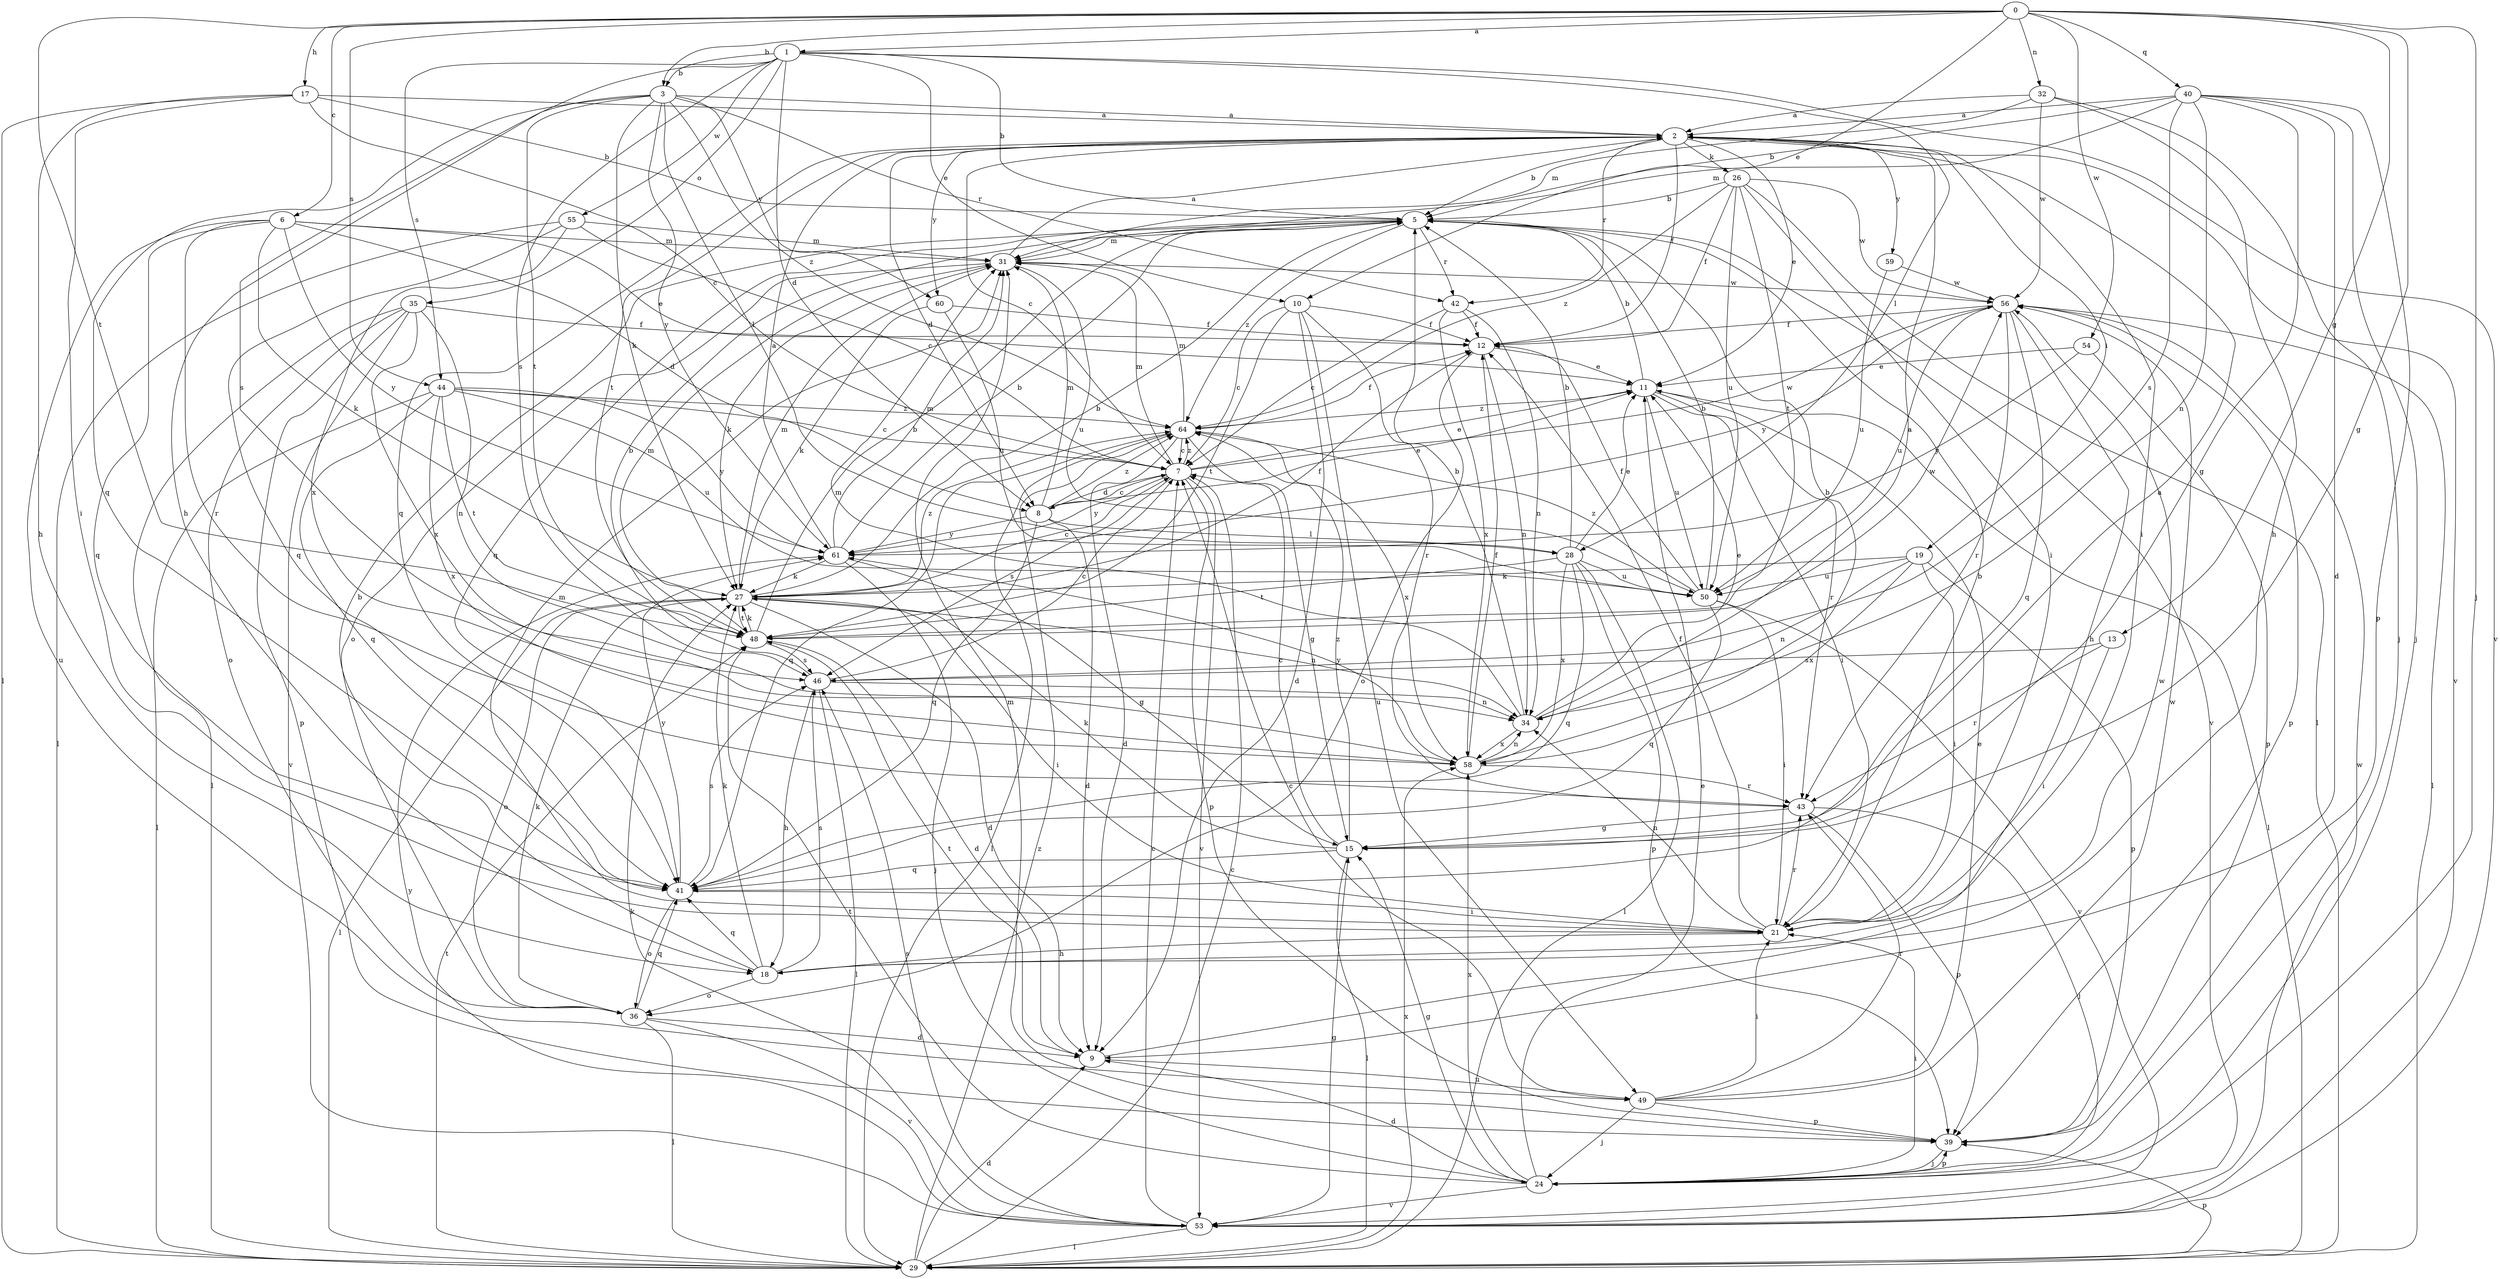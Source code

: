 strict digraph  {
0;
1;
2;
3;
5;
6;
7;
8;
9;
10;
11;
12;
13;
15;
17;
18;
19;
21;
24;
26;
27;
28;
29;
31;
32;
34;
35;
36;
39;
40;
41;
42;
43;
44;
46;
48;
49;
50;
53;
54;
55;
56;
58;
59;
60;
61;
64;
0 -> 1  [label=a];
0 -> 3  [label=b];
0 -> 6  [label=c];
0 -> 10  [label=e];
0 -> 13  [label=g];
0 -> 15  [label=g];
0 -> 17  [label=h];
0 -> 24  [label=j];
0 -> 32  [label=n];
0 -> 40  [label=q];
0 -> 44  [label=s];
0 -> 48  [label=t];
0 -> 54  [label=w];
1 -> 3  [label=b];
1 -> 5  [label=b];
1 -> 8  [label=d];
1 -> 10  [label=e];
1 -> 18  [label=h];
1 -> 28  [label=l];
1 -> 35  [label=o];
1 -> 44  [label=s];
1 -> 46  [label=s];
1 -> 53  [label=v];
1 -> 55  [label=w];
2 -> 5  [label=b];
2 -> 7  [label=c];
2 -> 8  [label=d];
2 -> 11  [label=e];
2 -> 12  [label=f];
2 -> 19  [label=i];
2 -> 21  [label=i];
2 -> 26  [label=k];
2 -> 41  [label=q];
2 -> 42  [label=r];
2 -> 48  [label=t];
2 -> 53  [label=v];
2 -> 59  [label=y];
2 -> 60  [label=y];
3 -> 2  [label=a];
3 -> 27  [label=k];
3 -> 28  [label=l];
3 -> 41  [label=q];
3 -> 42  [label=r];
3 -> 46  [label=s];
3 -> 48  [label=t];
3 -> 60  [label=y];
3 -> 61  [label=y];
3 -> 64  [label=z];
5 -> 31  [label=m];
5 -> 41  [label=q];
5 -> 42  [label=r];
5 -> 53  [label=v];
5 -> 64  [label=z];
6 -> 8  [label=d];
6 -> 11  [label=e];
6 -> 27  [label=k];
6 -> 31  [label=m];
6 -> 41  [label=q];
6 -> 43  [label=r];
6 -> 49  [label=u];
6 -> 61  [label=y];
7 -> 8  [label=d];
7 -> 11  [label=e];
7 -> 31  [label=m];
7 -> 39  [label=p];
7 -> 46  [label=s];
7 -> 53  [label=v];
7 -> 56  [label=w];
7 -> 61  [label=y];
7 -> 64  [label=z];
8 -> 7  [label=c];
8 -> 9  [label=d];
8 -> 11  [label=e];
8 -> 28  [label=l];
8 -> 31  [label=m];
8 -> 41  [label=q];
8 -> 61  [label=y];
8 -> 64  [label=z];
9 -> 48  [label=t];
9 -> 49  [label=u];
9 -> 56  [label=w];
10 -> 7  [label=c];
10 -> 9  [label=d];
10 -> 12  [label=f];
10 -> 43  [label=r];
10 -> 48  [label=t];
10 -> 49  [label=u];
11 -> 5  [label=b];
11 -> 21  [label=i];
11 -> 29  [label=l];
11 -> 43  [label=r];
11 -> 50  [label=u];
11 -> 64  [label=z];
12 -> 11  [label=e];
12 -> 34  [label=n];
12 -> 36  [label=o];
13 -> 21  [label=i];
13 -> 43  [label=r];
13 -> 46  [label=s];
15 -> 2  [label=a];
15 -> 7  [label=c];
15 -> 27  [label=k];
15 -> 29  [label=l];
15 -> 41  [label=q];
15 -> 64  [label=z];
17 -> 2  [label=a];
17 -> 5  [label=b];
17 -> 7  [label=c];
17 -> 18  [label=h];
17 -> 21  [label=i];
17 -> 29  [label=l];
18 -> 5  [label=b];
18 -> 27  [label=k];
18 -> 36  [label=o];
18 -> 41  [label=q];
18 -> 46  [label=s];
19 -> 21  [label=i];
19 -> 27  [label=k];
19 -> 34  [label=n];
19 -> 39  [label=p];
19 -> 50  [label=u];
19 -> 58  [label=x];
21 -> 5  [label=b];
21 -> 12  [label=f];
21 -> 18  [label=h];
21 -> 31  [label=m];
21 -> 34  [label=n];
21 -> 43  [label=r];
24 -> 9  [label=d];
24 -> 11  [label=e];
24 -> 15  [label=g];
24 -> 21  [label=i];
24 -> 39  [label=p];
24 -> 48  [label=t];
24 -> 53  [label=v];
24 -> 58  [label=x];
26 -> 5  [label=b];
26 -> 12  [label=f];
26 -> 21  [label=i];
26 -> 29  [label=l];
26 -> 48  [label=t];
26 -> 50  [label=u];
26 -> 56  [label=w];
26 -> 64  [label=z];
27 -> 5  [label=b];
27 -> 7  [label=c];
27 -> 9  [label=d];
27 -> 12  [label=f];
27 -> 21  [label=i];
27 -> 29  [label=l];
27 -> 31  [label=m];
27 -> 34  [label=n];
27 -> 36  [label=o];
27 -> 48  [label=t];
27 -> 64  [label=z];
28 -> 5  [label=b];
28 -> 11  [label=e];
28 -> 29  [label=l];
28 -> 39  [label=p];
28 -> 41  [label=q];
28 -> 48  [label=t];
28 -> 50  [label=u];
28 -> 58  [label=x];
29 -> 7  [label=c];
29 -> 9  [label=d];
29 -> 39  [label=p];
29 -> 48  [label=t];
29 -> 58  [label=x];
29 -> 64  [label=z];
31 -> 2  [label=a];
31 -> 27  [label=k];
31 -> 36  [label=o];
31 -> 50  [label=u];
31 -> 56  [label=w];
32 -> 2  [label=a];
32 -> 18  [label=h];
32 -> 24  [label=j];
32 -> 31  [label=m];
32 -> 56  [label=w];
34 -> 2  [label=a];
34 -> 5  [label=b];
34 -> 11  [label=e];
34 -> 31  [label=m];
34 -> 58  [label=x];
35 -> 12  [label=f];
35 -> 29  [label=l];
35 -> 34  [label=n];
35 -> 36  [label=o];
35 -> 39  [label=p];
35 -> 53  [label=v];
35 -> 58  [label=x];
36 -> 9  [label=d];
36 -> 27  [label=k];
36 -> 29  [label=l];
36 -> 41  [label=q];
36 -> 53  [label=v];
39 -> 24  [label=j];
39 -> 31  [label=m];
40 -> 2  [label=a];
40 -> 5  [label=b];
40 -> 9  [label=d];
40 -> 15  [label=g];
40 -> 24  [label=j];
40 -> 31  [label=m];
40 -> 34  [label=n];
40 -> 39  [label=p];
40 -> 46  [label=s];
41 -> 21  [label=i];
41 -> 36  [label=o];
41 -> 46  [label=s];
41 -> 61  [label=y];
42 -> 7  [label=c];
42 -> 12  [label=f];
42 -> 34  [label=n];
42 -> 58  [label=x];
43 -> 15  [label=g];
43 -> 24  [label=j];
43 -> 39  [label=p];
44 -> 7  [label=c];
44 -> 29  [label=l];
44 -> 41  [label=q];
44 -> 48  [label=t];
44 -> 50  [label=u];
44 -> 58  [label=x];
44 -> 61  [label=y];
44 -> 64  [label=z];
46 -> 5  [label=b];
46 -> 7  [label=c];
46 -> 18  [label=h];
46 -> 29  [label=l];
46 -> 34  [label=n];
48 -> 5  [label=b];
48 -> 9  [label=d];
48 -> 27  [label=k];
48 -> 31  [label=m];
48 -> 46  [label=s];
48 -> 56  [label=w];
49 -> 7  [label=c];
49 -> 11  [label=e];
49 -> 21  [label=i];
49 -> 24  [label=j];
49 -> 39  [label=p];
49 -> 43  [label=r];
49 -> 56  [label=w];
50 -> 5  [label=b];
50 -> 12  [label=f];
50 -> 21  [label=i];
50 -> 41  [label=q];
50 -> 53  [label=v];
50 -> 64  [label=z];
53 -> 7  [label=c];
53 -> 15  [label=g];
53 -> 27  [label=k];
53 -> 29  [label=l];
53 -> 46  [label=s];
53 -> 56  [label=w];
53 -> 61  [label=y];
54 -> 11  [label=e];
54 -> 39  [label=p];
54 -> 61  [label=y];
55 -> 7  [label=c];
55 -> 29  [label=l];
55 -> 31  [label=m];
55 -> 41  [label=q];
55 -> 58  [label=x];
56 -> 12  [label=f];
56 -> 18  [label=h];
56 -> 29  [label=l];
56 -> 39  [label=p];
56 -> 41  [label=q];
56 -> 43  [label=r];
56 -> 50  [label=u];
56 -> 61  [label=y];
58 -> 5  [label=b];
58 -> 12  [label=f];
58 -> 34  [label=n];
58 -> 43  [label=r];
58 -> 61  [label=y];
59 -> 50  [label=u];
59 -> 56  [label=w];
60 -> 12  [label=f];
60 -> 27  [label=k];
60 -> 50  [label=u];
61 -> 2  [label=a];
61 -> 5  [label=b];
61 -> 15  [label=g];
61 -> 24  [label=j];
61 -> 27  [label=k];
61 -> 31  [label=m];
64 -> 7  [label=c];
64 -> 9  [label=d];
64 -> 12  [label=f];
64 -> 15  [label=g];
64 -> 29  [label=l];
64 -> 31  [label=m];
64 -> 41  [label=q];
64 -> 58  [label=x];
}
